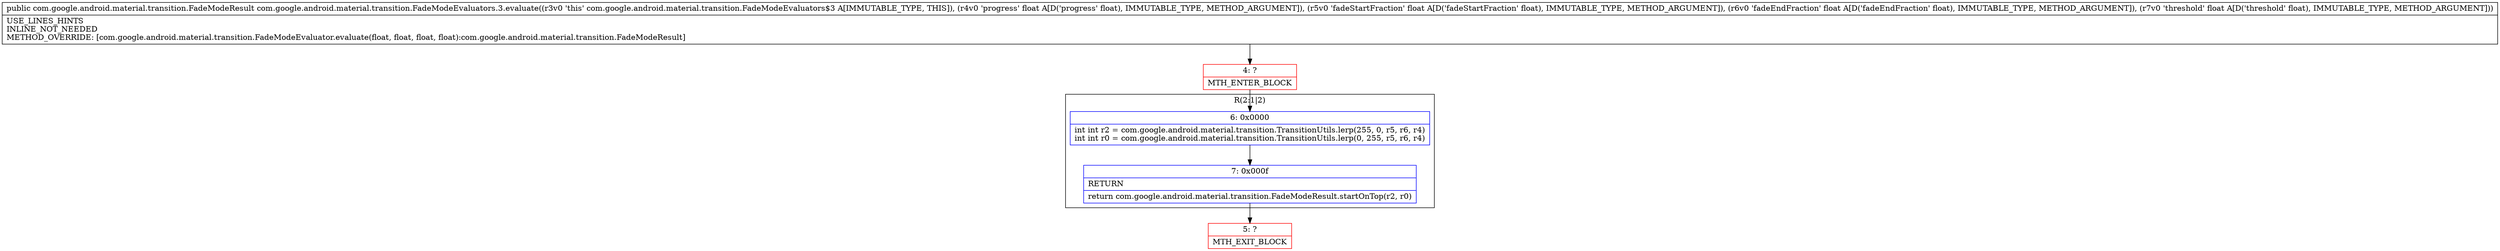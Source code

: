 digraph "CFG forcom.google.android.material.transition.FadeModeEvaluators.3.evaluate(FFFF)Lcom\/google\/android\/material\/transition\/FadeModeResult;" {
subgraph cluster_Region_382470868 {
label = "R(2:1|2)";
node [shape=record,color=blue];
Node_6 [shape=record,label="{6\:\ 0x0000|int int r2 = com.google.android.material.transition.TransitionUtils.lerp(255, 0, r5, r6, r4)\lint int r0 = com.google.android.material.transition.TransitionUtils.lerp(0, 255, r5, r6, r4)\l}"];
Node_7 [shape=record,label="{7\:\ 0x000f|RETURN\l|return com.google.android.material.transition.FadeModeResult.startOnTop(r2, r0)\l}"];
}
Node_4 [shape=record,color=red,label="{4\:\ ?|MTH_ENTER_BLOCK\l}"];
Node_5 [shape=record,color=red,label="{5\:\ ?|MTH_EXIT_BLOCK\l}"];
MethodNode[shape=record,label="{public com.google.android.material.transition.FadeModeResult com.google.android.material.transition.FadeModeEvaluators.3.evaluate((r3v0 'this' com.google.android.material.transition.FadeModeEvaluators$3 A[IMMUTABLE_TYPE, THIS]), (r4v0 'progress' float A[D('progress' float), IMMUTABLE_TYPE, METHOD_ARGUMENT]), (r5v0 'fadeStartFraction' float A[D('fadeStartFraction' float), IMMUTABLE_TYPE, METHOD_ARGUMENT]), (r6v0 'fadeEndFraction' float A[D('fadeEndFraction' float), IMMUTABLE_TYPE, METHOD_ARGUMENT]), (r7v0 'threshold' float A[D('threshold' float), IMMUTABLE_TYPE, METHOD_ARGUMENT]))  | USE_LINES_HINTS\lINLINE_NOT_NEEDED\lMETHOD_OVERRIDE: [com.google.android.material.transition.FadeModeEvaluator.evaluate(float, float, float, float):com.google.android.material.transition.FadeModeResult]\l}"];
MethodNode -> Node_4;Node_6 -> Node_7;
Node_7 -> Node_5;
Node_4 -> Node_6;
}

